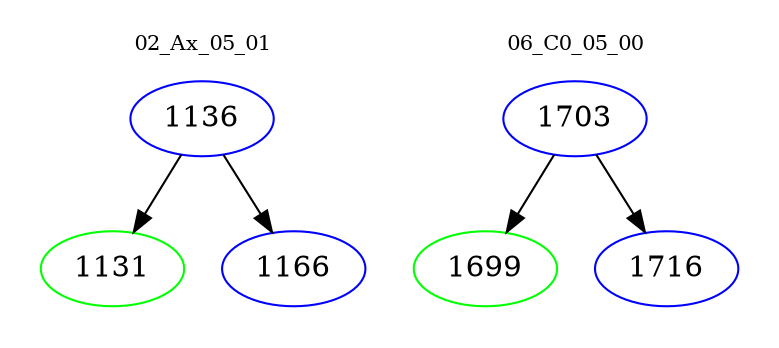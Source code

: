 digraph{
subgraph cluster_0 {
color = white
label = "02_Ax_05_01";
fontsize=10;
T0_1136 [label="1136", color="blue"]
T0_1136 -> T0_1131 [color="black"]
T0_1131 [label="1131", color="green"]
T0_1136 -> T0_1166 [color="black"]
T0_1166 [label="1166", color="blue"]
}
subgraph cluster_1 {
color = white
label = "06_C0_05_00";
fontsize=10;
T1_1703 [label="1703", color="blue"]
T1_1703 -> T1_1699 [color="black"]
T1_1699 [label="1699", color="green"]
T1_1703 -> T1_1716 [color="black"]
T1_1716 [label="1716", color="blue"]
}
}

